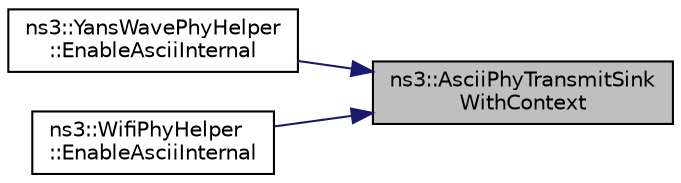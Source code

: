 digraph "ns3::AsciiPhyTransmitSinkWithContext"
{
 // LATEX_PDF_SIZE
  edge [fontname="Helvetica",fontsize="10",labelfontname="Helvetica",labelfontsize="10"];
  node [fontname="Helvetica",fontsize="10",shape=record];
  rankdir="RL";
  Node1 [label="ns3::AsciiPhyTransmitSink\lWithContext",height=0.2,width=0.4,color="black", fillcolor="grey75", style="filled", fontcolor="black",tooltip="ASCII Phy transmit sink with context."];
  Node1 -> Node2 [dir="back",color="midnightblue",fontsize="10",style="solid",fontname="Helvetica"];
  Node2 [label="ns3::YansWavePhyHelper\l::EnableAsciiInternal",height=0.2,width=0.4,color="black", fillcolor="white", style="filled",URL="$classns3_1_1_yans_wave_phy_helper.html#ad015eeeabbdf7522d52de94d22fcc207",tooltip="Enable ascii trace output on the indicated net device."];
  Node1 -> Node3 [dir="back",color="midnightblue",fontsize="10",style="solid",fontname="Helvetica"];
  Node3 [label="ns3::WifiPhyHelper\l::EnableAsciiInternal",height=0.2,width=0.4,color="black", fillcolor="white", style="filled",URL="$classns3_1_1_wifi_phy_helper.html#a930fe270c6c08af23d5333b87ed5997b",tooltip="Enable ASCII trace output on the indicated net device."];
}
